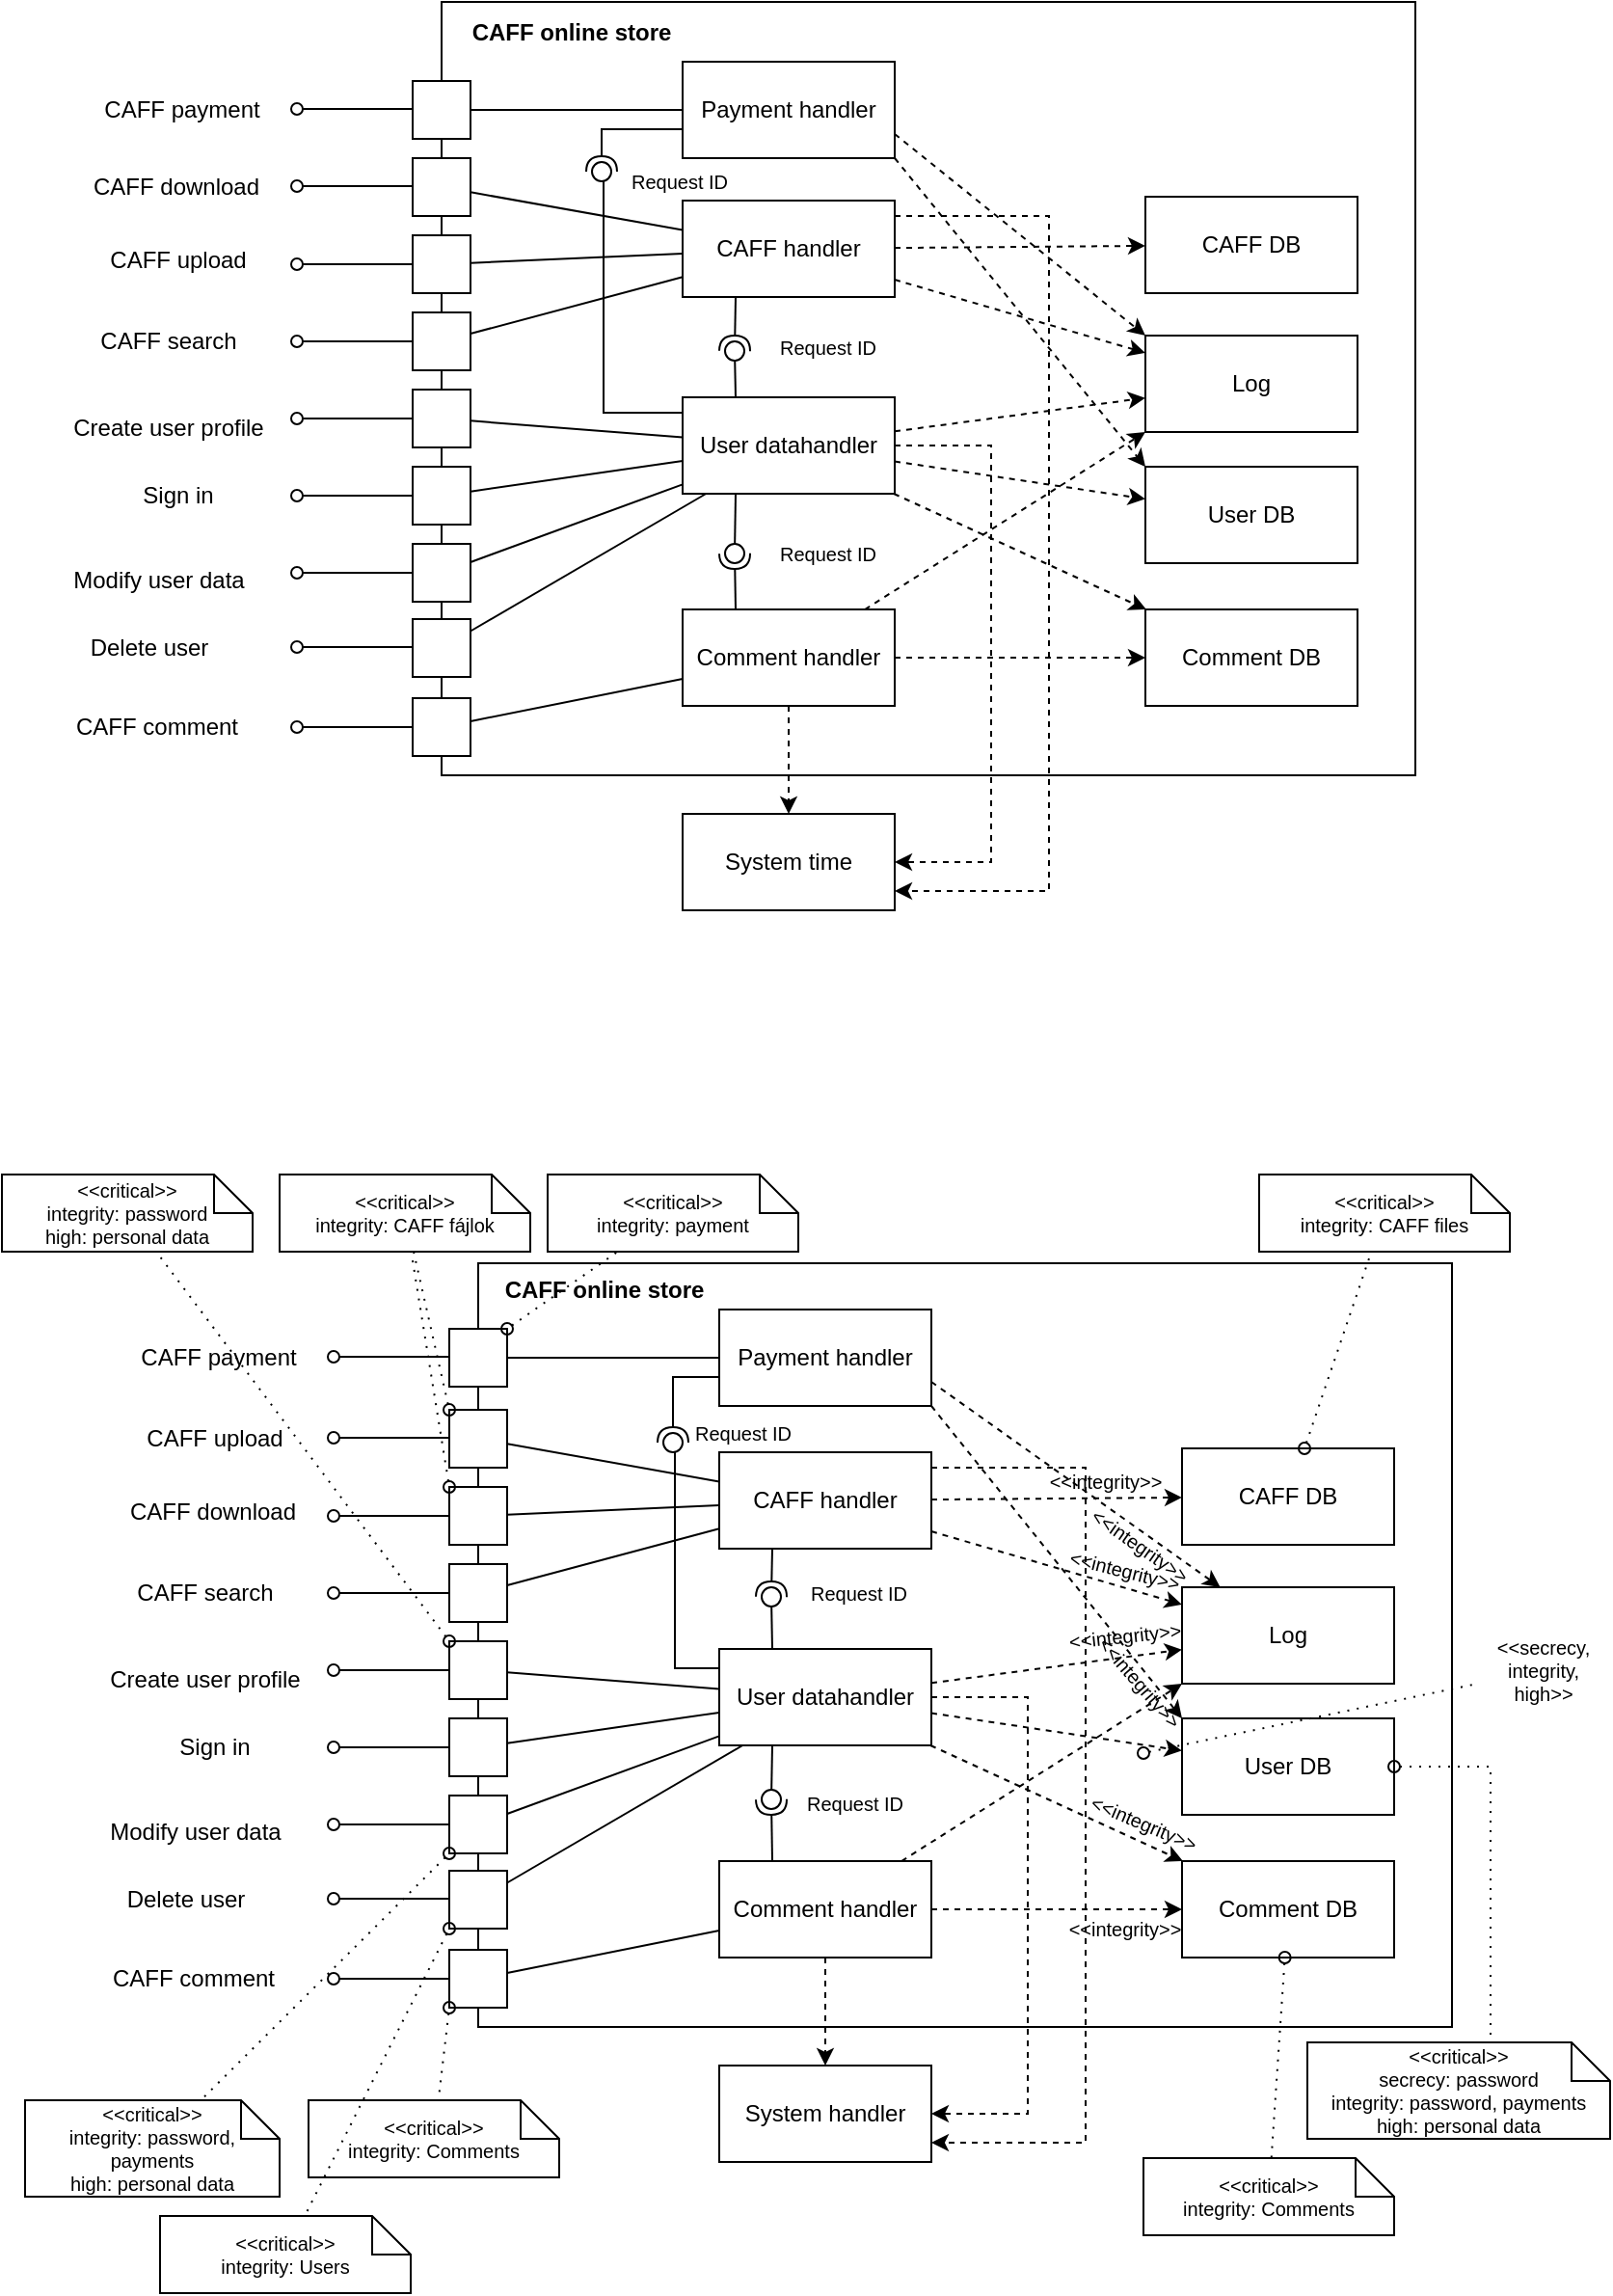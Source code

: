 <mxfile version="20.4.1" type="device"><diagram id="gvPYA4I1Kqu9JxoBBovS" name="Page-1"><mxGraphModel dx="1577" dy="2028" grid="0" gridSize="10" guides="1" tooltips="1" connect="1" arrows="1" fold="1" page="1" pageScale="1" pageWidth="850" pageHeight="1100" math="0" shadow="0"><root><mxCell id="0"/><mxCell id="1" parent="0"/><mxCell id="GB-lfTxEvYQmZR6qR0b4-78" value="" style="rounded=0;whiteSpace=wrap;html=1;fontSize=10;fillColor=none;" parent="1" vertex="1"><mxGeometry x="235" y="-1" width="505" height="401" as="geometry"/></mxCell><mxCell id="GB-lfTxEvYQmZR6qR0b4-2" value="" style="rounded=0;whiteSpace=wrap;html=1;" parent="1" vertex="1"><mxGeometry x="220" y="200" width="30" height="30" as="geometry"/></mxCell><mxCell id="GB-lfTxEvYQmZR6qR0b4-3" value="CAFF online store" style="text;html=1;align=center;verticalAlign=middle;resizable=0;points=[];autosize=1;strokeColor=none;fillColor=none;fontStyle=1" parent="1" vertex="1"><mxGeometry x="237" width="130" height="30" as="geometry"/></mxCell><mxCell id="GB-lfTxEvYQmZR6qR0b4-4" value="Create user profile" style="text;html=1;align=center;verticalAlign=middle;resizable=0;points=[];autosize=1;strokeColor=none;fillColor=none;" parent="1" vertex="1"><mxGeometry x="34" y="207" width="117" height="26" as="geometry"/></mxCell><mxCell id="GB-lfTxEvYQmZR6qR0b4-5" value="Sign in" style="text;html=1;align=center;verticalAlign=middle;resizable=0;points=[];autosize=1;strokeColor=none;fillColor=none;" parent="1" vertex="1"><mxGeometry x="70" y="242" width="55" height="26" as="geometry"/></mxCell><mxCell id="GB-lfTxEvYQmZR6qR0b4-6" value="Modify user data" style="text;html=1;align=center;verticalAlign=middle;resizable=0;points=[];autosize=1;strokeColor=none;fillColor=none;" parent="1" vertex="1"><mxGeometry x="34" y="286" width="107" height="26" as="geometry"/></mxCell><mxCell id="GB-lfTxEvYQmZR6qR0b4-7" value="CAFF download" style="text;html=1;align=center;verticalAlign=middle;resizable=0;points=[];autosize=1;strokeColor=none;fillColor=none;" parent="1" vertex="1"><mxGeometry x="45" y="82" width="104" height="26" as="geometry"/></mxCell><mxCell id="GB-lfTxEvYQmZR6qR0b4-8" value="CAFF upload" style="text;html=1;align=center;verticalAlign=middle;resizable=0;points=[];autosize=1;strokeColor=none;fillColor=none;" parent="1" vertex="1"><mxGeometry x="53" y="120" width="89" height="26" as="geometry"/></mxCell><mxCell id="GB-lfTxEvYQmZR6qR0b4-9" value="CAFF search" style="text;html=1;align=center;verticalAlign=middle;resizable=0;points=[];autosize=1;strokeColor=none;fillColor=none;" parent="1" vertex="1"><mxGeometry x="48" y="162" width="89" height="26" as="geometry"/></mxCell><mxCell id="GB-lfTxEvYQmZR6qR0b4-10" value="CAFF comment" style="text;html=1;align=center;verticalAlign=middle;resizable=0;points=[];autosize=1;strokeColor=none;fillColor=none;" parent="1" vertex="1"><mxGeometry x="36" y="362" width="102" height="26" as="geometry"/></mxCell><mxCell id="GB-lfTxEvYQmZR6qR0b4-11" value="Delete user" style="text;html=1;align=center;verticalAlign=middle;resizable=0;points=[];autosize=1;strokeColor=none;fillColor=none;" parent="1" vertex="1"><mxGeometry x="43" y="321" width="79" height="26" as="geometry"/></mxCell><mxCell id="GB-lfTxEvYQmZR6qR0b4-12" value="" style="rounded=0;whiteSpace=wrap;html=1;" parent="1" vertex="1"><mxGeometry x="220" y="240" width="30" height="30" as="geometry"/></mxCell><mxCell id="GB-lfTxEvYQmZR6qR0b4-13" value="" style="rounded=0;whiteSpace=wrap;html=1;" parent="1" vertex="1"><mxGeometry x="220" y="280" width="30" height="30" as="geometry"/></mxCell><mxCell id="GB-lfTxEvYQmZR6qR0b4-14" value="" style="rounded=0;whiteSpace=wrap;html=1;" parent="1" vertex="1"><mxGeometry x="220" y="319" width="30" height="30" as="geometry"/></mxCell><mxCell id="GB-lfTxEvYQmZR6qR0b4-15" value="" style="rounded=0;whiteSpace=wrap;html=1;" parent="1" vertex="1"><mxGeometry x="220" y="80" width="30" height="30" as="geometry"/></mxCell><mxCell id="GB-lfTxEvYQmZR6qR0b4-16" value="" style="rounded=0;whiteSpace=wrap;html=1;" parent="1" vertex="1"><mxGeometry x="220" y="120" width="30" height="30" as="geometry"/></mxCell><mxCell id="GB-lfTxEvYQmZR6qR0b4-17" value="" style="rounded=0;whiteSpace=wrap;html=1;" parent="1" vertex="1"><mxGeometry x="220" y="160" width="30" height="30" as="geometry"/></mxCell><mxCell id="GB-lfTxEvYQmZR6qR0b4-18" value="" style="rounded=0;whiteSpace=wrap;html=1;" parent="1" vertex="1"><mxGeometry x="220" y="360" width="30" height="30" as="geometry"/></mxCell><mxCell id="GB-lfTxEvYQmZR6qR0b4-19" value="" style="endArrow=none;html=1;rounded=0;startArrow=oval;startFill=0;entryX=0;entryY=0.5;entryDx=0;entryDy=0;" parent="1" target="GB-lfTxEvYQmZR6qR0b4-2" edge="1"><mxGeometry width="50" height="50" relative="1" as="geometry"><mxPoint x="160" y="215" as="sourcePoint"/><mxPoint x="220" y="209.5" as="targetPoint"/></mxGeometry></mxCell><mxCell id="GB-lfTxEvYQmZR6qR0b4-20" value="" style="endArrow=none;html=1;rounded=0;startArrow=oval;startFill=0;entryX=0;entryY=0.5;entryDx=0;entryDy=0;" parent="1" target="GB-lfTxEvYQmZR6qR0b4-12" edge="1"><mxGeometry width="50" height="50" relative="1" as="geometry"><mxPoint x="160" y="255" as="sourcePoint"/><mxPoint x="220" y="250.5" as="targetPoint"/></mxGeometry></mxCell><mxCell id="GB-lfTxEvYQmZR6qR0b4-21" value="" style="endArrow=none;html=1;rounded=0;startArrow=oval;startFill=0;entryX=0;entryY=0.5;entryDx=0;entryDy=0;" parent="1" target="GB-lfTxEvYQmZR6qR0b4-13" edge="1"><mxGeometry width="50" height="50" relative="1" as="geometry"><mxPoint x="160" y="295" as="sourcePoint"/><mxPoint x="220" y="290" as="targetPoint"/></mxGeometry></mxCell><mxCell id="GB-lfTxEvYQmZR6qR0b4-22" value="" style="endArrow=none;html=1;rounded=0;startArrow=oval;startFill=0;" parent="1" edge="1"><mxGeometry width="50" height="50" relative="1" as="geometry"><mxPoint x="160" y="333.5" as="sourcePoint"/><mxPoint x="220" y="333.5" as="targetPoint"/></mxGeometry></mxCell><mxCell id="GB-lfTxEvYQmZR6qR0b4-23" value="" style="endArrow=none;html=1;rounded=0;startArrow=oval;startFill=0;" parent="1" edge="1"><mxGeometry width="50" height="50" relative="1" as="geometry"><mxPoint x="160" y="94.5" as="sourcePoint"/><mxPoint x="220" y="94.5" as="targetPoint"/></mxGeometry></mxCell><mxCell id="GB-lfTxEvYQmZR6qR0b4-24" value="" style="endArrow=none;html=1;rounded=0;startArrow=oval;startFill=0;entryX=0;entryY=0.5;entryDx=0;entryDy=0;" parent="1" target="GB-lfTxEvYQmZR6qR0b4-16" edge="1"><mxGeometry width="50" height="50" relative="1" as="geometry"><mxPoint x="160" y="135" as="sourcePoint"/><mxPoint x="220" y="130.5" as="targetPoint"/></mxGeometry></mxCell><mxCell id="GB-lfTxEvYQmZR6qR0b4-25" value="" style="endArrow=none;html=1;rounded=0;startArrow=oval;startFill=0;entryX=0;entryY=0.5;entryDx=0;entryDy=0;" parent="1" target="GB-lfTxEvYQmZR6qR0b4-17" edge="1"><mxGeometry width="50" height="50" relative="1" as="geometry"><mxPoint x="160" y="175" as="sourcePoint"/><mxPoint x="220" y="167.5" as="targetPoint"/></mxGeometry></mxCell><mxCell id="GB-lfTxEvYQmZR6qR0b4-26" value="" style="endArrow=none;html=1;rounded=0;startArrow=oval;startFill=0;entryX=0;entryY=0.5;entryDx=0;entryDy=0;" parent="1" target="GB-lfTxEvYQmZR6qR0b4-18" edge="1"><mxGeometry width="50" height="50" relative="1" as="geometry"><mxPoint x="160" y="375" as="sourcePoint"/><mxPoint x="220" y="369.5" as="targetPoint"/></mxGeometry></mxCell><mxCell id="GB-lfTxEvYQmZR6qR0b4-27" value="User datahandler" style="rounded=0;whiteSpace=wrap;html=1;" parent="1" vertex="1"><mxGeometry x="360" y="204" width="110" height="50" as="geometry"/></mxCell><mxCell id="GB-lfTxEvYQmZR6qR0b4-28" value="User DB" style="rounded=0;whiteSpace=wrap;html=1;" parent="1" vertex="1"><mxGeometry x="600" y="240" width="110" height="50" as="geometry"/></mxCell><mxCell id="GB-lfTxEvYQmZR6qR0b4-29" value="" style="endArrow=classic;html=1;rounded=0;dashed=1;" parent="1" source="GB-lfTxEvYQmZR6qR0b4-27" target="GB-lfTxEvYQmZR6qR0b4-28" edge="1"><mxGeometry width="50" height="50" relative="1" as="geometry"><mxPoint x="480" y="354" as="sourcePoint"/><mxPoint x="530" y="304" as="targetPoint"/></mxGeometry></mxCell><mxCell id="GB-lfTxEvYQmZR6qR0b4-30" value="CAFF handler" style="rounded=0;whiteSpace=wrap;html=1;" parent="1" vertex="1"><mxGeometry x="360" y="102" width="110" height="50" as="geometry"/></mxCell><mxCell id="GB-lfTxEvYQmZR6qR0b4-31" value="CAFF DB" style="rounded=0;whiteSpace=wrap;html=1;" parent="1" vertex="1"><mxGeometry x="600" y="100" width="110" height="50" as="geometry"/></mxCell><mxCell id="GB-lfTxEvYQmZR6qR0b4-32" value="" style="endArrow=classic;html=1;rounded=0;dashed=1;" parent="1" source="GB-lfTxEvYQmZR6qR0b4-30" target="GB-lfTxEvYQmZR6qR0b4-31" edge="1"><mxGeometry width="50" height="50" relative="1" as="geometry"><mxPoint x="480" y="252" as="sourcePoint"/><mxPoint x="530" y="202" as="targetPoint"/></mxGeometry></mxCell><mxCell id="GB-lfTxEvYQmZR6qR0b4-33" value="Comment handler" style="rounded=0;whiteSpace=wrap;html=1;" parent="1" vertex="1"><mxGeometry x="360" y="314" width="110" height="50" as="geometry"/></mxCell><mxCell id="GB-lfTxEvYQmZR6qR0b4-34" value="Comment DB" style="rounded=0;whiteSpace=wrap;html=1;" parent="1" vertex="1"><mxGeometry x="600" y="314" width="110" height="50" as="geometry"/></mxCell><mxCell id="GB-lfTxEvYQmZR6qR0b4-35" value="" style="endArrow=classic;html=1;rounded=0;dashed=1;" parent="1" source="GB-lfTxEvYQmZR6qR0b4-33" target="GB-lfTxEvYQmZR6qR0b4-34" edge="1"><mxGeometry width="50" height="50" relative="1" as="geometry"><mxPoint x="480" y="464" as="sourcePoint"/><mxPoint x="530" y="414" as="targetPoint"/></mxGeometry></mxCell><mxCell id="GB-lfTxEvYQmZR6qR0b4-42" value="" style="rounded=0;orthogonalLoop=1;jettySize=auto;html=1;endArrow=none;endFill=0;sketch=0;sourcePerimeterSpacing=0;targetPerimeterSpacing=0;exitX=0.25;exitY=0;exitDx=0;exitDy=0;" parent="1" source="GB-lfTxEvYQmZR6qR0b4-27" target="GB-lfTxEvYQmZR6qR0b4-44" edge="1"><mxGeometry relative="1" as="geometry"><mxPoint x="419.5" y="213" as="sourcePoint"/></mxGeometry></mxCell><mxCell id="GB-lfTxEvYQmZR6qR0b4-43" value="" style="rounded=0;orthogonalLoop=1;jettySize=auto;html=1;endArrow=halfCircle;endFill=0;entryX=0.5;entryY=0.5;endSize=6;strokeWidth=1;sketch=0;exitX=0.25;exitY=1;exitDx=0;exitDy=0;" parent="1" source="GB-lfTxEvYQmZR6qR0b4-30" target="GB-lfTxEvYQmZR6qR0b4-44" edge="1"><mxGeometry relative="1" as="geometry"><mxPoint x="419.5" y="161" as="sourcePoint"/></mxGeometry></mxCell><mxCell id="GB-lfTxEvYQmZR6qR0b4-44" value="" style="ellipse;whiteSpace=wrap;html=1;align=center;aspect=fixed;resizable=0;points=[];outlineConnect=0;sketch=0;" parent="1" vertex="1"><mxGeometry x="382" y="175" width="10" height="10" as="geometry"/></mxCell><mxCell id="GB-lfTxEvYQmZR6qR0b4-55" value="" style="rounded=0;orthogonalLoop=1;jettySize=auto;html=1;endArrow=none;endFill=0;sketch=0;sourcePerimeterSpacing=0;targetPerimeterSpacing=0;exitX=0.25;exitY=1;exitDx=0;exitDy=0;" parent="1" source="GB-lfTxEvYQmZR6qR0b4-27" target="GB-lfTxEvYQmZR6qR0b4-57" edge="1"><mxGeometry relative="1" as="geometry"><mxPoint x="397.5" y="264" as="sourcePoint"/></mxGeometry></mxCell><mxCell id="GB-lfTxEvYQmZR6qR0b4-56" value="" style="rounded=0;orthogonalLoop=1;jettySize=auto;html=1;endArrow=halfCircle;endFill=0;entryX=0.5;entryY=0.5;endSize=6;strokeWidth=1;sketch=0;exitX=0.25;exitY=0;exitDx=0;exitDy=0;" parent="1" source="GB-lfTxEvYQmZR6qR0b4-33" target="GB-lfTxEvYQmZR6qR0b4-57" edge="1"><mxGeometry relative="1" as="geometry"><mxPoint x="397.5" y="324" as="sourcePoint"/></mxGeometry></mxCell><mxCell id="GB-lfTxEvYQmZR6qR0b4-57" value="" style="ellipse;whiteSpace=wrap;html=1;align=center;aspect=fixed;resizable=0;points=[];outlineConnect=0;sketch=0;" parent="1" vertex="1"><mxGeometry x="382" y="280" width="10" height="10" as="geometry"/></mxCell><mxCell id="GB-lfTxEvYQmZR6qR0b4-58" value="Log" style="rounded=0;whiteSpace=wrap;html=1;" parent="1" vertex="1"><mxGeometry x="600" y="172" width="110" height="50" as="geometry"/></mxCell><mxCell id="GB-lfTxEvYQmZR6qR0b4-62" value="" style="endArrow=classic;html=1;rounded=0;dashed=1;" parent="1" source="GB-lfTxEvYQmZR6qR0b4-30" target="GB-lfTxEvYQmZR6qR0b4-58" edge="1"><mxGeometry width="50" height="50" relative="1" as="geometry"><mxPoint x="420" y="432" as="sourcePoint"/><mxPoint x="470" y="382" as="targetPoint"/></mxGeometry></mxCell><mxCell id="GB-lfTxEvYQmZR6qR0b4-63" value="" style="endArrow=classic;html=1;rounded=0;dashed=1;" parent="1" source="GB-lfTxEvYQmZR6qR0b4-27" target="GB-lfTxEvYQmZR6qR0b4-58" edge="1"><mxGeometry width="50" height="50" relative="1" as="geometry"><mxPoint x="470" y="432" as="sourcePoint"/><mxPoint x="520" y="382" as="targetPoint"/></mxGeometry></mxCell><mxCell id="GB-lfTxEvYQmZR6qR0b4-64" value="" style="endArrow=classic;html=1;rounded=0;dashed=1;" parent="1" source="GB-lfTxEvYQmZR6qR0b4-27" target="GB-lfTxEvYQmZR6qR0b4-34" edge="1"><mxGeometry width="50" height="50" relative="1" as="geometry"><mxPoint x="430" y="432" as="sourcePoint"/><mxPoint x="480" y="382" as="targetPoint"/></mxGeometry></mxCell><mxCell id="GB-lfTxEvYQmZR6qR0b4-66" value="Request ID" style="text;html=1;align=center;verticalAlign=middle;resizable=0;points=[];autosize=1;strokeColor=none;fillColor=none;fontSize=10;" parent="1" vertex="1"><mxGeometry x="401" y="166" width="68" height="24" as="geometry"/></mxCell><mxCell id="GB-lfTxEvYQmZR6qR0b4-68" value="Request ID" style="text;html=1;align=center;verticalAlign=middle;resizable=0;points=[];autosize=1;strokeColor=none;fillColor=none;fontSize=10;" parent="1" vertex="1"><mxGeometry x="401" y="273" width="68" height="24" as="geometry"/></mxCell><mxCell id="GB-lfTxEvYQmZR6qR0b4-69" value="" style="endArrow=none;html=1;rounded=0;" parent="1" source="GB-lfTxEvYQmZR6qR0b4-15" target="GB-lfTxEvYQmZR6qR0b4-30" edge="1"><mxGeometry width="50" height="50" relative="1" as="geometry"><mxPoint x="9.5" y="165" as="sourcePoint"/><mxPoint x="101.565" y="185" as="targetPoint"/></mxGeometry></mxCell><mxCell id="GB-lfTxEvYQmZR6qR0b4-70" value="" style="endArrow=none;html=1;rounded=0;" parent="1" source="GB-lfTxEvYQmZR6qR0b4-16" target="GB-lfTxEvYQmZR6qR0b4-30" edge="1"><mxGeometry width="50" height="50" relative="1" as="geometry"><mxPoint x="49.5" y="165" as="sourcePoint"/><mxPoint x="118.456" y="185" as="targetPoint"/></mxGeometry></mxCell><mxCell id="GB-lfTxEvYQmZR6qR0b4-71" value="" style="endArrow=none;html=1;rounded=0;" parent="1" source="GB-lfTxEvYQmZR6qR0b4-17" target="GB-lfTxEvYQmZR6qR0b4-30" edge="1"><mxGeometry width="50" height="50" relative="1" as="geometry"><mxPoint x="400" y="110" as="sourcePoint"/><mxPoint x="450" y="60" as="targetPoint"/></mxGeometry></mxCell><mxCell id="GB-lfTxEvYQmZR6qR0b4-73" value="" style="endArrow=none;html=1;rounded=0;" parent="1" source="GB-lfTxEvYQmZR6qR0b4-18" target="GB-lfTxEvYQmZR6qR0b4-33" edge="1"><mxGeometry width="50" height="50" relative="1" as="geometry"><mxPoint x="210" y="460" as="sourcePoint"/><mxPoint x="260" y="410" as="targetPoint"/></mxGeometry></mxCell><mxCell id="GB-lfTxEvYQmZR6qR0b4-74" value="" style="endArrow=none;html=1;rounded=0;" parent="1" source="GB-lfTxEvYQmZR6qR0b4-2" target="GB-lfTxEvYQmZR6qR0b4-27" edge="1"><mxGeometry width="50" height="50" relative="1" as="geometry"><mxPoint x="330" y="100" as="sourcePoint"/><mxPoint x="380" y="50" as="targetPoint"/></mxGeometry></mxCell><mxCell id="GB-lfTxEvYQmZR6qR0b4-75" value="" style="endArrow=none;html=1;rounded=0;" parent="1" source="GB-lfTxEvYQmZR6qR0b4-12" target="GB-lfTxEvYQmZR6qR0b4-27" edge="1"><mxGeometry width="50" height="50" relative="1" as="geometry"><mxPoint x="390" y="100" as="sourcePoint"/><mxPoint x="440" y="50" as="targetPoint"/></mxGeometry></mxCell><mxCell id="GB-lfTxEvYQmZR6qR0b4-76" value="" style="endArrow=none;html=1;rounded=0;" parent="1" source="GB-lfTxEvYQmZR6qR0b4-13" target="GB-lfTxEvYQmZR6qR0b4-27" edge="1"><mxGeometry width="50" height="50" relative="1" as="geometry"><mxPoint x="370" y="110" as="sourcePoint"/><mxPoint x="420" y="60" as="targetPoint"/></mxGeometry></mxCell><mxCell id="GB-lfTxEvYQmZR6qR0b4-77" value="" style="endArrow=none;html=1;rounded=0;" parent="1" source="GB-lfTxEvYQmZR6qR0b4-14" target="GB-lfTxEvYQmZR6qR0b4-27" edge="1"><mxGeometry width="50" height="50" relative="1" as="geometry"><mxPoint x="290" y="350" as="sourcePoint"/><mxPoint x="340" y="300" as="targetPoint"/></mxGeometry></mxCell><mxCell id="GB-lfTxEvYQmZR6qR0b4-80" value="System time" style="rounded=0;whiteSpace=wrap;html=1;" parent="1" vertex="1"><mxGeometry x="360" y="420" width="110" height="50" as="geometry"/></mxCell><mxCell id="GB-lfTxEvYQmZR6qR0b4-81" value="" style="endArrow=classic;html=1;rounded=0;dashed=1;" parent="1" source="GB-lfTxEvYQmZR6qR0b4-33" target="GB-lfTxEvYQmZR6qR0b4-80" edge="1"><mxGeometry width="50" height="50" relative="1" as="geometry"><mxPoint x="490" y="470" as="sourcePoint"/><mxPoint x="620" y="470" as="targetPoint"/></mxGeometry></mxCell><mxCell id="GB-lfTxEvYQmZR6qR0b4-82" value="" style="endArrow=classic;html=1;rounded=0;fontSize=10;dashed=1;edgeStyle=elbowEdgeStyle;" parent="1" source="GB-lfTxEvYQmZR6qR0b4-27" target="GB-lfTxEvYQmZR6qR0b4-80" edge="1"><mxGeometry width="50" height="50" relative="1" as="geometry"><mxPoint x="570" y="490" as="sourcePoint"/><mxPoint x="580" y="470" as="targetPoint"/><Array as="points"><mxPoint x="520" y="340"/></Array></mxGeometry></mxCell><mxCell id="GB-lfTxEvYQmZR6qR0b4-83" value="" style="endArrow=classic;html=1;rounded=0;dashed=1;fontSize=10;edgeStyle=orthogonalEdgeStyle;" parent="1" source="GB-lfTxEvYQmZR6qR0b4-30" target="GB-lfTxEvYQmZR6qR0b4-80" edge="1"><mxGeometry width="50" height="50" relative="1" as="geometry"><mxPoint x="610" y="470" as="sourcePoint"/><mxPoint x="660" y="420" as="targetPoint"/><Array as="points"><mxPoint x="550" y="110"/><mxPoint x="550" y="460"/></Array></mxGeometry></mxCell><mxCell id="GB-lfTxEvYQmZR6qR0b4-84" value="" style="rounded=0;whiteSpace=wrap;html=1;fontSize=10;fillColor=none;" parent="1" vertex="1"><mxGeometry x="254" y="653" width="505" height="396" as="geometry"/></mxCell><mxCell id="GB-lfTxEvYQmZR6qR0b4-85" value="" style="rounded=0;whiteSpace=wrap;html=1;" parent="1" vertex="1"><mxGeometry x="239" y="849" width="30" height="30" as="geometry"/></mxCell><mxCell id="GB-lfTxEvYQmZR6qR0b4-86" value="CAFF online store" style="text;html=1;align=center;verticalAlign=middle;resizable=0;points=[];autosize=1;strokeColor=none;fillColor=none;fontStyle=1" parent="1" vertex="1"><mxGeometry x="254" y="652" width="130" height="30" as="geometry"/></mxCell><mxCell id="GB-lfTxEvYQmZR6qR0b4-87" value="Create user profile" style="text;html=1;align=center;verticalAlign=middle;resizable=0;points=[];autosize=1;strokeColor=none;fillColor=none;" parent="1" vertex="1"><mxGeometry x="53" y="856" width="117" height="26" as="geometry"/></mxCell><mxCell id="GB-lfTxEvYQmZR6qR0b4-88" value="Sign in" style="text;html=1;align=center;verticalAlign=middle;resizable=0;points=[];autosize=1;strokeColor=none;fillColor=none;" parent="1" vertex="1"><mxGeometry x="89" y="891" width="55" height="26" as="geometry"/></mxCell><mxCell id="GB-lfTxEvYQmZR6qR0b4-89" value="Modify user data" style="text;html=1;align=center;verticalAlign=middle;resizable=0;points=[];autosize=1;strokeColor=none;fillColor=none;" parent="1" vertex="1"><mxGeometry x="53" y="935" width="107" height="26" as="geometry"/></mxCell><mxCell id="GB-lfTxEvYQmZR6qR0b4-90" value="CAFF upload" style="text;html=1;align=center;verticalAlign=middle;resizable=0;points=[];autosize=1;strokeColor=none;fillColor=none;" parent="1" vertex="1"><mxGeometry x="72" y="731" width="89" height="26" as="geometry"/></mxCell><mxCell id="GB-lfTxEvYQmZR6qR0b4-91" value="CAFF download" style="text;html=1;align=center;verticalAlign=middle;resizable=0;points=[];autosize=1;strokeColor=none;fillColor=none;" parent="1" vertex="1"><mxGeometry x="64" y="769" width="104" height="26" as="geometry"/></mxCell><mxCell id="GB-lfTxEvYQmZR6qR0b4-92" value="CAFF search" style="text;html=1;align=center;verticalAlign=middle;resizable=0;points=[];autosize=1;strokeColor=none;fillColor=none;" parent="1" vertex="1"><mxGeometry x="67" y="811" width="89" height="26" as="geometry"/></mxCell><mxCell id="GB-lfTxEvYQmZR6qR0b4-93" value="CAFF comment" style="text;html=1;align=center;verticalAlign=middle;resizable=0;points=[];autosize=1;strokeColor=none;fillColor=none;" parent="1" vertex="1"><mxGeometry x="55" y="1011" width="102" height="26" as="geometry"/></mxCell><mxCell id="GB-lfTxEvYQmZR6qR0b4-94" value="Delete user" style="text;html=1;align=center;verticalAlign=middle;resizable=0;points=[];autosize=1;strokeColor=none;fillColor=none;" parent="1" vertex="1"><mxGeometry x="62" y="970" width="79" height="26" as="geometry"/></mxCell><mxCell id="GB-lfTxEvYQmZR6qR0b4-95" value="" style="rounded=0;whiteSpace=wrap;html=1;" parent="1" vertex="1"><mxGeometry x="239" y="889" width="30" height="30" as="geometry"/></mxCell><mxCell id="GB-lfTxEvYQmZR6qR0b4-96" value="" style="rounded=0;whiteSpace=wrap;html=1;" parent="1" vertex="1"><mxGeometry x="239" y="929" width="30" height="30" as="geometry"/></mxCell><mxCell id="GB-lfTxEvYQmZR6qR0b4-97" value="" style="rounded=0;whiteSpace=wrap;html=1;" parent="1" vertex="1"><mxGeometry x="239" y="968" width="30" height="30" as="geometry"/></mxCell><mxCell id="GB-lfTxEvYQmZR6qR0b4-98" value="" style="rounded=0;whiteSpace=wrap;html=1;" parent="1" vertex="1"><mxGeometry x="239" y="729" width="30" height="30" as="geometry"/></mxCell><mxCell id="GB-lfTxEvYQmZR6qR0b4-99" value="" style="rounded=0;whiteSpace=wrap;html=1;" parent="1" vertex="1"><mxGeometry x="239" y="769" width="30" height="30" as="geometry"/></mxCell><mxCell id="GB-lfTxEvYQmZR6qR0b4-100" value="" style="rounded=0;whiteSpace=wrap;html=1;" parent="1" vertex="1"><mxGeometry x="239" y="809" width="30" height="30" as="geometry"/></mxCell><mxCell id="GB-lfTxEvYQmZR6qR0b4-101" value="" style="rounded=0;whiteSpace=wrap;html=1;" parent="1" vertex="1"><mxGeometry x="239" y="1009" width="30" height="30" as="geometry"/></mxCell><mxCell id="GB-lfTxEvYQmZR6qR0b4-102" value="" style="endArrow=none;html=1;rounded=0;startArrow=oval;startFill=0;entryX=0;entryY=0.5;entryDx=0;entryDy=0;" parent="1" target="GB-lfTxEvYQmZR6qR0b4-85" edge="1"><mxGeometry width="50" height="50" relative="1" as="geometry"><mxPoint x="179" y="864" as="sourcePoint"/><mxPoint x="239" y="858.5" as="targetPoint"/></mxGeometry></mxCell><mxCell id="GB-lfTxEvYQmZR6qR0b4-103" value="" style="endArrow=none;html=1;rounded=0;startArrow=oval;startFill=0;entryX=0;entryY=0.5;entryDx=0;entryDy=0;" parent="1" target="GB-lfTxEvYQmZR6qR0b4-95" edge="1"><mxGeometry width="50" height="50" relative="1" as="geometry"><mxPoint x="179" y="904" as="sourcePoint"/><mxPoint x="239" y="899.5" as="targetPoint"/></mxGeometry></mxCell><mxCell id="GB-lfTxEvYQmZR6qR0b4-104" value="" style="endArrow=none;html=1;rounded=0;startArrow=oval;startFill=0;entryX=0;entryY=0.5;entryDx=0;entryDy=0;" parent="1" target="GB-lfTxEvYQmZR6qR0b4-96" edge="1"><mxGeometry width="50" height="50" relative="1" as="geometry"><mxPoint x="179" y="944.0" as="sourcePoint"/><mxPoint x="239" y="939" as="targetPoint"/></mxGeometry></mxCell><mxCell id="GB-lfTxEvYQmZR6qR0b4-105" value="" style="endArrow=none;html=1;rounded=0;startArrow=oval;startFill=0;" parent="1" edge="1"><mxGeometry width="50" height="50" relative="1" as="geometry"><mxPoint x="179" y="982.5" as="sourcePoint"/><mxPoint x="239" y="982.5" as="targetPoint"/></mxGeometry></mxCell><mxCell id="GB-lfTxEvYQmZR6qR0b4-106" value="" style="endArrow=none;html=1;rounded=0;startArrow=oval;startFill=0;" parent="1" edge="1"><mxGeometry width="50" height="50" relative="1" as="geometry"><mxPoint x="179" y="743.5" as="sourcePoint"/><mxPoint x="239" y="743.5" as="targetPoint"/></mxGeometry></mxCell><mxCell id="GB-lfTxEvYQmZR6qR0b4-107" value="" style="endArrow=none;html=1;rounded=0;startArrow=oval;startFill=0;entryX=0;entryY=0.5;entryDx=0;entryDy=0;" parent="1" target="GB-lfTxEvYQmZR6qR0b4-99" edge="1"><mxGeometry width="50" height="50" relative="1" as="geometry"><mxPoint x="179" y="784" as="sourcePoint"/><mxPoint x="239" y="779.5" as="targetPoint"/></mxGeometry></mxCell><mxCell id="GB-lfTxEvYQmZR6qR0b4-108" value="" style="endArrow=none;html=1;rounded=0;startArrow=oval;startFill=0;entryX=0;entryY=0.5;entryDx=0;entryDy=0;" parent="1" target="GB-lfTxEvYQmZR6qR0b4-100" edge="1"><mxGeometry width="50" height="50" relative="1" as="geometry"><mxPoint x="179" y="824" as="sourcePoint"/><mxPoint x="239" y="816.5" as="targetPoint"/></mxGeometry></mxCell><mxCell id="GB-lfTxEvYQmZR6qR0b4-109" value="" style="endArrow=none;html=1;rounded=0;startArrow=oval;startFill=0;entryX=0;entryY=0.5;entryDx=0;entryDy=0;" parent="1" target="GB-lfTxEvYQmZR6qR0b4-101" edge="1"><mxGeometry width="50" height="50" relative="1" as="geometry"><mxPoint x="179" y="1024.0" as="sourcePoint"/><mxPoint x="239" y="1018.5" as="targetPoint"/></mxGeometry></mxCell><mxCell id="GB-lfTxEvYQmZR6qR0b4-110" value="User datahandler" style="rounded=0;whiteSpace=wrap;html=1;" parent="1" vertex="1"><mxGeometry x="379" y="853" width="110" height="50" as="geometry"/></mxCell><mxCell id="GB-lfTxEvYQmZR6qR0b4-111" value="User DB" style="rounded=0;whiteSpace=wrap;html=1;" parent="1" vertex="1"><mxGeometry x="619" y="889" width="110" height="50" as="geometry"/></mxCell><mxCell id="GB-lfTxEvYQmZR6qR0b4-112" value="" style="endArrow=classic;html=1;rounded=0;dashed=1;" parent="1" source="GB-lfTxEvYQmZR6qR0b4-110" target="GB-lfTxEvYQmZR6qR0b4-111" edge="1"><mxGeometry width="50" height="50" relative="1" as="geometry"><mxPoint x="499" y="1003" as="sourcePoint"/><mxPoint x="549" y="953" as="targetPoint"/></mxGeometry></mxCell><mxCell id="GB-lfTxEvYQmZR6qR0b4-113" value="CAFF handler" style="rounded=0;whiteSpace=wrap;html=1;" parent="1" vertex="1"><mxGeometry x="379" y="751" width="110" height="50" as="geometry"/></mxCell><mxCell id="GB-lfTxEvYQmZR6qR0b4-114" value="CAFF DB" style="rounded=0;whiteSpace=wrap;html=1;" parent="1" vertex="1"><mxGeometry x="619" y="749" width="110" height="50" as="geometry"/></mxCell><mxCell id="GB-lfTxEvYQmZR6qR0b4-115" value="" style="endArrow=classic;html=1;rounded=0;dashed=1;" parent="1" source="GB-lfTxEvYQmZR6qR0b4-113" target="GB-lfTxEvYQmZR6qR0b4-114" edge="1"><mxGeometry width="50" height="50" relative="1" as="geometry"><mxPoint x="499" y="901" as="sourcePoint"/><mxPoint x="549" y="851" as="targetPoint"/></mxGeometry></mxCell><mxCell id="GB-lfTxEvYQmZR6qR0b4-116" value="Comment handler" style="rounded=0;whiteSpace=wrap;html=1;" parent="1" vertex="1"><mxGeometry x="379" y="963" width="110" height="50" as="geometry"/></mxCell><mxCell id="GB-lfTxEvYQmZR6qR0b4-117" value="Comment DB" style="rounded=0;whiteSpace=wrap;html=1;" parent="1" vertex="1"><mxGeometry x="619" y="963" width="110" height="50" as="geometry"/></mxCell><mxCell id="GB-lfTxEvYQmZR6qR0b4-118" value="" style="endArrow=classic;html=1;rounded=0;dashed=1;" parent="1" source="GB-lfTxEvYQmZR6qR0b4-116" target="GB-lfTxEvYQmZR6qR0b4-117" edge="1"><mxGeometry width="50" height="50" relative="1" as="geometry"><mxPoint x="499" y="1113" as="sourcePoint"/><mxPoint x="549" y="1063" as="targetPoint"/></mxGeometry></mxCell><mxCell id="GB-lfTxEvYQmZR6qR0b4-122" value="" style="rounded=0;orthogonalLoop=1;jettySize=auto;html=1;endArrow=none;endFill=0;sketch=0;sourcePerimeterSpacing=0;targetPerimeterSpacing=0;exitX=0.25;exitY=0;exitDx=0;exitDy=0;" parent="1" source="GB-lfTxEvYQmZR6qR0b4-110" target="GB-lfTxEvYQmZR6qR0b4-124" edge="1"><mxGeometry relative="1" as="geometry"><mxPoint x="438.5" y="862" as="sourcePoint"/></mxGeometry></mxCell><mxCell id="GB-lfTxEvYQmZR6qR0b4-123" value="" style="rounded=0;orthogonalLoop=1;jettySize=auto;html=1;endArrow=halfCircle;endFill=0;entryX=0.5;entryY=0.5;endSize=6;strokeWidth=1;sketch=0;exitX=0.25;exitY=1;exitDx=0;exitDy=0;" parent="1" source="GB-lfTxEvYQmZR6qR0b4-113" target="GB-lfTxEvYQmZR6qR0b4-124" edge="1"><mxGeometry relative="1" as="geometry"><mxPoint x="438.5" y="810" as="sourcePoint"/></mxGeometry></mxCell><mxCell id="GB-lfTxEvYQmZR6qR0b4-124" value="" style="ellipse;whiteSpace=wrap;html=1;align=center;aspect=fixed;resizable=0;points=[];outlineConnect=0;sketch=0;" parent="1" vertex="1"><mxGeometry x="401" y="821" width="10" height="10" as="geometry"/></mxCell><mxCell id="GB-lfTxEvYQmZR6qR0b4-128" value="" style="rounded=0;orthogonalLoop=1;jettySize=auto;html=1;endArrow=none;endFill=0;sketch=0;sourcePerimeterSpacing=0;targetPerimeterSpacing=0;exitX=0.25;exitY=1;exitDx=0;exitDy=0;" parent="1" source="GB-lfTxEvYQmZR6qR0b4-110" target="GB-lfTxEvYQmZR6qR0b4-130" edge="1"><mxGeometry relative="1" as="geometry"><mxPoint x="416.5" y="913" as="sourcePoint"/></mxGeometry></mxCell><mxCell id="GB-lfTxEvYQmZR6qR0b4-129" value="" style="rounded=0;orthogonalLoop=1;jettySize=auto;html=1;endArrow=halfCircle;endFill=0;entryX=0.5;entryY=0.5;endSize=6;strokeWidth=1;sketch=0;exitX=0.25;exitY=0;exitDx=0;exitDy=0;" parent="1" source="GB-lfTxEvYQmZR6qR0b4-116" target="GB-lfTxEvYQmZR6qR0b4-130" edge="1"><mxGeometry relative="1" as="geometry"><mxPoint x="416.5" y="973" as="sourcePoint"/></mxGeometry></mxCell><mxCell id="GB-lfTxEvYQmZR6qR0b4-130" value="" style="ellipse;whiteSpace=wrap;html=1;align=center;aspect=fixed;resizable=0;points=[];outlineConnect=0;sketch=0;" parent="1" vertex="1"><mxGeometry x="401" y="926" width="10" height="10" as="geometry"/></mxCell><mxCell id="GB-lfTxEvYQmZR6qR0b4-131" value="Log" style="rounded=0;whiteSpace=wrap;html=1;" parent="1" vertex="1"><mxGeometry x="619" y="821" width="110" height="50" as="geometry"/></mxCell><mxCell id="GB-lfTxEvYQmZR6qR0b4-132" value="" style="endArrow=classic;html=1;rounded=0;dashed=1;" parent="1" source="GB-lfTxEvYQmZR6qR0b4-113" target="GB-lfTxEvYQmZR6qR0b4-131" edge="1"><mxGeometry width="50" height="50" relative="1" as="geometry"><mxPoint x="439" y="1081" as="sourcePoint"/><mxPoint x="489" y="1031" as="targetPoint"/></mxGeometry></mxCell><mxCell id="GB-lfTxEvYQmZR6qR0b4-133" value="" style="endArrow=classic;html=1;rounded=0;dashed=1;" parent="1" source="GB-lfTxEvYQmZR6qR0b4-110" target="GB-lfTxEvYQmZR6qR0b4-131" edge="1"><mxGeometry width="50" height="50" relative="1" as="geometry"><mxPoint x="489" y="1081" as="sourcePoint"/><mxPoint x="539" y="1031" as="targetPoint"/></mxGeometry></mxCell><mxCell id="GB-lfTxEvYQmZR6qR0b4-134" value="" style="endArrow=classic;html=1;rounded=0;dashed=1;" parent="1" source="GB-lfTxEvYQmZR6qR0b4-110" target="GB-lfTxEvYQmZR6qR0b4-117" edge="1"><mxGeometry width="50" height="50" relative="1" as="geometry"><mxPoint x="449" y="1081" as="sourcePoint"/><mxPoint x="499" y="1031" as="targetPoint"/></mxGeometry></mxCell><mxCell id="GB-lfTxEvYQmZR6qR0b4-136" value="Request ID" style="text;html=1;align=center;verticalAlign=middle;resizable=0;points=[];autosize=1;strokeColor=none;fillColor=none;fontSize=10;" parent="1" vertex="1"><mxGeometry x="417" y="812" width="68" height="24" as="geometry"/></mxCell><mxCell id="GB-lfTxEvYQmZR6qR0b4-138" value="Request ID" style="text;html=1;align=center;verticalAlign=middle;resizable=0;points=[];autosize=1;strokeColor=none;fillColor=none;fontSize=10;" parent="1" vertex="1"><mxGeometry x="415" y="921" width="68" height="24" as="geometry"/></mxCell><mxCell id="GB-lfTxEvYQmZR6qR0b4-139" value="" style="endArrow=none;html=1;rounded=0;" parent="1" source="GB-lfTxEvYQmZR6qR0b4-98" target="GB-lfTxEvYQmZR6qR0b4-113" edge="1"><mxGeometry width="50" height="50" relative="1" as="geometry"><mxPoint x="28.5" y="814" as="sourcePoint"/><mxPoint x="120.565" y="834" as="targetPoint"/></mxGeometry></mxCell><mxCell id="GB-lfTxEvYQmZR6qR0b4-140" value="" style="endArrow=none;html=1;rounded=0;" parent="1" source="GB-lfTxEvYQmZR6qR0b4-99" target="GB-lfTxEvYQmZR6qR0b4-113" edge="1"><mxGeometry width="50" height="50" relative="1" as="geometry"><mxPoint x="68.5" y="814" as="sourcePoint"/><mxPoint x="137.456" y="834" as="targetPoint"/></mxGeometry></mxCell><mxCell id="GB-lfTxEvYQmZR6qR0b4-141" value="" style="endArrow=none;html=1;rounded=0;" parent="1" source="GB-lfTxEvYQmZR6qR0b4-100" target="GB-lfTxEvYQmZR6qR0b4-113" edge="1"><mxGeometry width="50" height="50" relative="1" as="geometry"><mxPoint x="419" y="759" as="sourcePoint"/><mxPoint x="469" y="709" as="targetPoint"/></mxGeometry></mxCell><mxCell id="GB-lfTxEvYQmZR6qR0b4-142" value="" style="endArrow=none;html=1;rounded=0;" parent="1" source="GB-lfTxEvYQmZR6qR0b4-101" target="GB-lfTxEvYQmZR6qR0b4-116" edge="1"><mxGeometry width="50" height="50" relative="1" as="geometry"><mxPoint x="229" y="1109" as="sourcePoint"/><mxPoint x="279" y="1059" as="targetPoint"/></mxGeometry></mxCell><mxCell id="GB-lfTxEvYQmZR6qR0b4-143" value="" style="endArrow=none;html=1;rounded=0;" parent="1" source="GB-lfTxEvYQmZR6qR0b4-85" target="GB-lfTxEvYQmZR6qR0b4-110" edge="1"><mxGeometry width="50" height="50" relative="1" as="geometry"><mxPoint x="349" y="749" as="sourcePoint"/><mxPoint x="399" y="699" as="targetPoint"/></mxGeometry></mxCell><mxCell id="GB-lfTxEvYQmZR6qR0b4-144" value="" style="endArrow=none;html=1;rounded=0;" parent="1" source="GB-lfTxEvYQmZR6qR0b4-95" target="GB-lfTxEvYQmZR6qR0b4-110" edge="1"><mxGeometry width="50" height="50" relative="1" as="geometry"><mxPoint x="409" y="749" as="sourcePoint"/><mxPoint x="459" y="699" as="targetPoint"/></mxGeometry></mxCell><mxCell id="GB-lfTxEvYQmZR6qR0b4-145" value="" style="endArrow=none;html=1;rounded=0;" parent="1" source="GB-lfTxEvYQmZR6qR0b4-96" target="GB-lfTxEvYQmZR6qR0b4-110" edge="1"><mxGeometry width="50" height="50" relative="1" as="geometry"><mxPoint x="389" y="759" as="sourcePoint"/><mxPoint x="439" y="709" as="targetPoint"/></mxGeometry></mxCell><mxCell id="GB-lfTxEvYQmZR6qR0b4-146" value="" style="endArrow=none;html=1;rounded=0;" parent="1" source="GB-lfTxEvYQmZR6qR0b4-97" target="GB-lfTxEvYQmZR6qR0b4-110" edge="1"><mxGeometry width="50" height="50" relative="1" as="geometry"><mxPoint x="309" y="999" as="sourcePoint"/><mxPoint x="359" y="949" as="targetPoint"/></mxGeometry></mxCell><mxCell id="GB-lfTxEvYQmZR6qR0b4-147" value="System handler" style="rounded=0;whiteSpace=wrap;html=1;" parent="1" vertex="1"><mxGeometry x="379" y="1069" width="110" height="50" as="geometry"/></mxCell><mxCell id="GB-lfTxEvYQmZR6qR0b4-148" value="" style="endArrow=classic;html=1;rounded=0;dashed=1;" parent="1" source="GB-lfTxEvYQmZR6qR0b4-116" target="GB-lfTxEvYQmZR6qR0b4-147" edge="1"><mxGeometry width="50" height="50" relative="1" as="geometry"><mxPoint x="509" y="1119" as="sourcePoint"/><mxPoint x="639" y="1119" as="targetPoint"/></mxGeometry></mxCell><mxCell id="GB-lfTxEvYQmZR6qR0b4-149" value="" style="endArrow=classic;html=1;rounded=0;fontSize=10;dashed=1;edgeStyle=elbowEdgeStyle;" parent="1" source="GB-lfTxEvYQmZR6qR0b4-110" target="GB-lfTxEvYQmZR6qR0b4-147" edge="1"><mxGeometry width="50" height="50" relative="1" as="geometry"><mxPoint x="589" y="1139" as="sourcePoint"/><mxPoint x="599" y="1119" as="targetPoint"/><Array as="points"><mxPoint x="539" y="989"/></Array></mxGeometry></mxCell><mxCell id="GB-lfTxEvYQmZR6qR0b4-150" value="" style="endArrow=classic;html=1;rounded=0;dashed=1;fontSize=10;edgeStyle=orthogonalEdgeStyle;" parent="1" source="GB-lfTxEvYQmZR6qR0b4-113" target="GB-lfTxEvYQmZR6qR0b4-147" edge="1"><mxGeometry width="50" height="50" relative="1" as="geometry"><mxPoint x="629" y="1119" as="sourcePoint"/><mxPoint x="679" y="1069" as="targetPoint"/><Array as="points"><mxPoint x="569" y="759"/><mxPoint x="569" y="1109"/></Array></mxGeometry></mxCell><mxCell id="GB-lfTxEvYQmZR6qR0b4-151" value="&amp;lt;&amp;lt;critical&amp;gt;&amp;gt;&lt;br&gt;integrity: password, payments&lt;br&gt;high: personal data" style="shape=note;size=20;whiteSpace=wrap;html=1;fontSize=10;fillColor=default;" parent="1" vertex="1"><mxGeometry x="19" y="1087" width="132" height="50" as="geometry"/></mxCell><mxCell id="GB-lfTxEvYQmZR6qR0b4-152" value="" style="endArrow=none;html=1;rounded=0;startArrow=oval;startFill=0;dashed=1;exitX=0;exitY=1;exitDx=0;exitDy=0;dashPattern=1 4;" parent="1" source="GB-lfTxEvYQmZR6qR0b4-96" target="GB-lfTxEvYQmZR6qR0b4-151" edge="1"><mxGeometry width="50" height="50" relative="1" as="geometry"><mxPoint x="269" y="1119" as="sourcePoint"/><mxPoint x="329" y="1119" as="targetPoint"/></mxGeometry></mxCell><mxCell id="GB-lfTxEvYQmZR6qR0b4-153" value="&amp;lt;&amp;lt;critical&amp;gt;&amp;gt;&lt;br&gt;integrity: CAFF fájlok" style="shape=note;size=20;whiteSpace=wrap;html=1;fontSize=10;fillColor=default;" parent="1" vertex="1"><mxGeometry x="151" y="607" width="130" height="40" as="geometry"/></mxCell><mxCell id="GB-lfTxEvYQmZR6qR0b4-154" value="" style="endArrow=none;html=1;rounded=0;startArrow=oval;startFill=0;dashed=1;exitX=0;exitY=0;exitDx=0;exitDy=0;dashPattern=1 4;" parent="1" source="GB-lfTxEvYQmZR6qR0b4-98" target="GB-lfTxEvYQmZR6qR0b4-153" edge="1"><mxGeometry width="50" height="50" relative="1" as="geometry"><mxPoint x="351.32" y="1069" as="sourcePoint"/><mxPoint x="218.996" y="1197" as="targetPoint"/></mxGeometry></mxCell><mxCell id="GB-lfTxEvYQmZR6qR0b4-155" value="" style="endArrow=none;html=1;rounded=0;startArrow=oval;startFill=0;dashed=1;exitX=0;exitY=0;exitDx=0;exitDy=0;dashPattern=1 4;" parent="1" source="GB-lfTxEvYQmZR6qR0b4-99" target="GB-lfTxEvYQmZR6qR0b4-153" edge="1"><mxGeometry width="50" height="50" relative="1" as="geometry"><mxPoint x="262.9" y="669" as="sourcePoint"/><mxPoint x="150.998" y="607" as="targetPoint"/></mxGeometry></mxCell><mxCell id="GB-lfTxEvYQmZR6qR0b4-156" value="&amp;lt;&amp;lt;critical&amp;gt;&amp;gt;&lt;br&gt;integrity: password&lt;br&gt;high: personal data" style="shape=note;size=20;whiteSpace=wrap;html=1;fontSize=10;fillColor=default;" parent="1" vertex="1"><mxGeometry x="7" y="607" width="130" height="40" as="geometry"/></mxCell><mxCell id="GB-lfTxEvYQmZR6qR0b4-157" value="" style="endArrow=none;html=1;rounded=0;startArrow=oval;startFill=0;dashed=1;exitX=0;exitY=0;exitDx=0;exitDy=0;dashPattern=1 4;" parent="1" source="GB-lfTxEvYQmZR6qR0b4-85" target="GB-lfTxEvYQmZR6qR0b4-156" edge="1"><mxGeometry width="50" height="50" relative="1" as="geometry"><mxPoint x="580.9" y="697" as="sourcePoint"/><mxPoint x="468.998" y="635" as="targetPoint"/></mxGeometry></mxCell><mxCell id="GB-lfTxEvYQmZR6qR0b4-158" value="&amp;lt;&amp;lt;critical&amp;gt;&amp;gt;&lt;br&gt;integrity: Comments" style="shape=note;size=20;whiteSpace=wrap;html=1;fontSize=10;fillColor=default;" parent="1" vertex="1"><mxGeometry x="166" y="1087" width="130" height="40" as="geometry"/></mxCell><mxCell id="GB-lfTxEvYQmZR6qR0b4-159" value="" style="endArrow=none;html=1;rounded=0;startArrow=oval;startFill=0;dashed=1;exitX=0;exitY=1;exitDx=0;exitDy=0;dashPattern=1 4;" parent="1" source="GB-lfTxEvYQmZR6qR0b4-101" target="GB-lfTxEvYQmZR6qR0b4-158" edge="1"><mxGeometry width="50" height="50" relative="1" as="geometry"><mxPoint x="283.32" y="1077" as="sourcePoint"/><mxPoint x="150.996" y="1205" as="targetPoint"/></mxGeometry></mxCell><mxCell id="GB-lfTxEvYQmZR6qR0b4-160" value="&amp;lt;&amp;lt;critical&amp;gt;&amp;gt;&lt;br&gt;integrity: Users" style="shape=note;size=20;whiteSpace=wrap;html=1;fontSize=10;fillColor=default;" parent="1" vertex="1"><mxGeometry x="89" y="1147" width="130" height="40" as="geometry"/></mxCell><mxCell id="GB-lfTxEvYQmZR6qR0b4-161" value="" style="endArrow=none;html=1;rounded=0;startArrow=oval;startFill=0;dashed=1;exitX=0;exitY=1;exitDx=0;exitDy=0;dashPattern=1 4;" parent="1" source="GB-lfTxEvYQmZR6qR0b4-97" target="GB-lfTxEvYQmZR6qR0b4-160" edge="1"><mxGeometry width="50" height="50" relative="1" as="geometry"><mxPoint x="381" y="1087" as="sourcePoint"/><mxPoint x="248.676" y="1215" as="targetPoint"/></mxGeometry></mxCell><mxCell id="GB-lfTxEvYQmZR6qR0b4-162" value="&amp;lt;&amp;lt;critical&amp;gt;&amp;gt;&lt;br&gt;secrecy: password&lt;br&gt;integrity: password, payments&lt;br&gt;high: personal data" style="shape=note;size=20;whiteSpace=wrap;html=1;fontSize=10;fillColor=default;" parent="1" vertex="1"><mxGeometry x="684" y="1057" width="157" height="50" as="geometry"/></mxCell><mxCell id="GB-lfTxEvYQmZR6qR0b4-163" value="" style="endArrow=none;html=1;rounded=0;startArrow=oval;startFill=0;dashed=1;dashPattern=1 4;edgeStyle=orthogonalEdgeStyle;" parent="1" source="GB-lfTxEvYQmZR6qR0b4-111" target="GB-lfTxEvYQmZR6qR0b4-162" edge="1"><mxGeometry width="50" height="50" relative="1" as="geometry"><mxPoint x="653.94" y="1127" as="sourcePoint"/><mxPoint x="578.999" y="1276" as="targetPoint"/><Array as="points"><mxPoint x="779" y="914"/></Array></mxGeometry></mxCell><mxCell id="GB-lfTxEvYQmZR6qR0b4-164" value="&amp;lt;&amp;lt;critical&amp;gt;&amp;gt;&lt;br&gt;integrity: Comments" style="shape=note;size=20;whiteSpace=wrap;html=1;fontSize=10;fillColor=default;" parent="1" vertex="1"><mxGeometry x="599" y="1117" width="130" height="40" as="geometry"/></mxCell><mxCell id="GB-lfTxEvYQmZR6qR0b4-165" value="" style="endArrow=none;html=1;rounded=0;startArrow=oval;startFill=0;dashed=1;dashPattern=1 4;" parent="1" source="GB-lfTxEvYQmZR6qR0b4-117" target="GB-lfTxEvYQmZR6qR0b4-164" edge="1"><mxGeometry width="50" height="50" relative="1" as="geometry"><mxPoint x="522.65" y="1147" as="sourcePoint"/><mxPoint x="517.003" y="1195" as="targetPoint"/></mxGeometry></mxCell><mxCell id="GB-lfTxEvYQmZR6qR0b4-166" value="&amp;lt;&amp;lt;critical&amp;gt;&amp;gt;&lt;br&gt;integrity: CAFF files" style="shape=note;size=20;whiteSpace=wrap;html=1;fontSize=10;fillColor=default;" parent="1" vertex="1"><mxGeometry x="659" y="607" width="130" height="40" as="geometry"/></mxCell><mxCell id="GB-lfTxEvYQmZR6qR0b4-167" value="" style="endArrow=none;html=1;rounded=0;startArrow=oval;startFill=0;dashed=1;dashPattern=1 4;" parent="1" source="GB-lfTxEvYQmZR6qR0b4-114" target="GB-lfTxEvYQmZR6qR0b4-166" edge="1"><mxGeometry width="50" height="50" relative="1" as="geometry"><mxPoint x="682.322" y="1023" as="sourcePoint"/><mxPoint x="675.342" y="1127" as="targetPoint"/></mxGeometry></mxCell><mxCell id="GB-lfTxEvYQmZR6qR0b4-168" value="" style="endArrow=classic;html=1;rounded=0;dashed=1;entryX=0;entryY=1;entryDx=0;entryDy=0;" parent="1" source="GB-lfTxEvYQmZR6qR0b4-33" target="GB-lfTxEvYQmZR6qR0b4-58" edge="1"><mxGeometry width="50" height="50" relative="1" as="geometry"><mxPoint x="480" y="349" as="sourcePoint"/><mxPoint x="610" y="349" as="targetPoint"/></mxGeometry></mxCell><mxCell id="GB-lfTxEvYQmZR6qR0b4-169" value="" style="endArrow=classic;html=1;rounded=0;dashed=1;entryX=0;entryY=1;entryDx=0;entryDy=0;" parent="1" source="GB-lfTxEvYQmZR6qR0b4-116" target="GB-lfTxEvYQmZR6qR0b4-131" edge="1"><mxGeometry width="50" height="50" relative="1" as="geometry"><mxPoint x="499" y="998" as="sourcePoint"/><mxPoint x="629" y="998" as="targetPoint"/></mxGeometry></mxCell><mxCell id="GB-lfTxEvYQmZR6qR0b4-170" value="&amp;lt;&amp;lt;secrecy,&lt;br&gt;integrity,&lt;br&gt;high&amp;gt;&amp;gt;" style="text;html=1;align=center;verticalAlign=middle;resizable=0;points=[];autosize=1;strokeColor=none;fillColor=none;fontSize=10;" parent="1" vertex="1"><mxGeometry x="771" y="839" width="70" height="50" as="geometry"/></mxCell><mxCell id="GB-lfTxEvYQmZR6qR0b4-172" value="" style="endArrow=none;html=1;rounded=0;startArrow=oval;startFill=0;dashed=1;dashPattern=1 4;" parent="1" target="GB-lfTxEvYQmZR6qR0b4-170" edge="1"><mxGeometry width="50" height="50" relative="1" as="geometry"><mxPoint x="599" y="907" as="sourcePoint"/><mxPoint x="724.654" y="697" as="targetPoint"/></mxGeometry></mxCell><mxCell id="GB-lfTxEvYQmZR6qR0b4-173" value="&amp;lt;&amp;lt;integrity&amp;gt;&amp;gt;" style="text;html=1;align=center;verticalAlign=middle;resizable=0;points=[];autosize=1;strokeColor=none;fillColor=none;fontSize=10;" parent="1" vertex="1"><mxGeometry x="549" y="983" width="80" height="30" as="geometry"/></mxCell><mxCell id="GB-lfTxEvYQmZR6qR0b4-175" value="&amp;lt;&amp;lt;integrity&amp;gt;&amp;gt;" style="text;html=1;align=center;verticalAlign=middle;resizable=0;points=[];autosize=1;strokeColor=none;fillColor=none;fontSize=10;rotation=23;" parent="1" vertex="1"><mxGeometry x="559" y="928" width="80" height="30" as="geometry"/></mxCell><mxCell id="GB-lfTxEvYQmZR6qR0b4-176" value="&amp;lt;&amp;lt;integrity&amp;gt;&amp;gt;" style="text;html=1;align=center;verticalAlign=middle;resizable=0;points=[];autosize=1;strokeColor=none;fillColor=none;fontSize=10;rotation=354;" parent="1" vertex="1"><mxGeometry x="549" y="831" width="80" height="30" as="geometry"/></mxCell><mxCell id="GB-lfTxEvYQmZR6qR0b4-177" value="&amp;lt;&amp;lt;integrity&amp;gt;&amp;gt;" style="text;html=1;align=center;verticalAlign=middle;resizable=0;points=[];autosize=1;strokeColor=none;fillColor=none;fontSize=10;rotation=14;" parent="1" vertex="1"><mxGeometry x="549" y="797" width="80" height="30" as="geometry"/></mxCell><mxCell id="GB-lfTxEvYQmZR6qR0b4-178" value="&amp;lt;&amp;lt;integrity&amp;gt;&amp;gt;" style="text;html=1;align=center;verticalAlign=middle;resizable=0;points=[];autosize=1;strokeColor=none;fillColor=none;fontSize=10;rotation=0;" parent="1" vertex="1"><mxGeometry x="539" y="751" width="80" height="30" as="geometry"/></mxCell><mxCell id="aRxfWHuHYI2i2S2Z9_Ym-1" value="" style="rounded=0;whiteSpace=wrap;html=1;" vertex="1" parent="1"><mxGeometry x="220" y="40" width="30" height="30" as="geometry"/></mxCell><mxCell id="aRxfWHuHYI2i2S2Z9_Ym-2" value="" style="endArrow=none;html=1;rounded=0;startArrow=oval;startFill=0;" edge="1" parent="1"><mxGeometry width="50" height="50" relative="1" as="geometry"><mxPoint x="160" y="54.5" as="sourcePoint"/><mxPoint x="220" y="54.5" as="targetPoint"/></mxGeometry></mxCell><mxCell id="aRxfWHuHYI2i2S2Z9_Ym-3" value="CAFF payment" style="text;html=1;align=center;verticalAlign=middle;resizable=0;points=[];autosize=1;strokeColor=none;fillColor=none;" vertex="1" parent="1"><mxGeometry x="50" y="42" width="99" height="26" as="geometry"/></mxCell><mxCell id="aRxfWHuHYI2i2S2Z9_Ym-4" value="Payment handler" style="rounded=0;whiteSpace=wrap;html=1;" vertex="1" parent="1"><mxGeometry x="360" y="30" width="110" height="50" as="geometry"/></mxCell><mxCell id="aRxfWHuHYI2i2S2Z9_Ym-5" value="" style="endArrow=none;html=1;rounded=0;" edge="1" parent="1" source="aRxfWHuHYI2i2S2Z9_Ym-1" target="aRxfWHuHYI2i2S2Z9_Ym-4"><mxGeometry width="50" height="50" relative="1" as="geometry"><mxPoint x="280" y="82" as="sourcePoint"/><mxPoint x="330" y="32" as="targetPoint"/></mxGeometry></mxCell><mxCell id="aRxfWHuHYI2i2S2Z9_Ym-6" value="" style="rounded=0;orthogonalLoop=1;jettySize=auto;html=1;endArrow=none;endFill=0;sketch=0;sourcePerimeterSpacing=0;targetPerimeterSpacing=0;edgeStyle=orthogonalEdgeStyle;" edge="1" target="aRxfWHuHYI2i2S2Z9_Ym-8" parent="1" source="GB-lfTxEvYQmZR6qR0b4-27"><mxGeometry relative="1" as="geometry"><mxPoint x="285" y="77" as="sourcePoint"/><Array as="points"><mxPoint x="319" y="212"/><mxPoint x="319" y="90"/></Array></mxGeometry></mxCell><mxCell id="aRxfWHuHYI2i2S2Z9_Ym-7" value="" style="rounded=0;orthogonalLoop=1;jettySize=auto;html=1;endArrow=halfCircle;endFill=0;entryX=0.5;entryY=0.5;endSize=6;strokeWidth=1;sketch=0;edgeStyle=orthogonalEdgeStyle;" edge="1" target="aRxfWHuHYI2i2S2Z9_Ym-8" parent="1" source="aRxfWHuHYI2i2S2Z9_Ym-4"><mxGeometry relative="1" as="geometry"><mxPoint x="325" y="77" as="sourcePoint"/><Array as="points"><mxPoint x="318" y="65"/></Array></mxGeometry></mxCell><mxCell id="aRxfWHuHYI2i2S2Z9_Ym-8" value="" style="ellipse;whiteSpace=wrap;html=1;align=center;aspect=fixed;resizable=0;points=[];outlineConnect=0;sketch=0;" vertex="1" parent="1"><mxGeometry x="313" y="82" width="10" height="10" as="geometry"/></mxCell><mxCell id="aRxfWHuHYI2i2S2Z9_Ym-9" value="" style="endArrow=classic;html=1;rounded=0;dashed=1;entryX=0;entryY=0;entryDx=0;entryDy=0;exitX=1;exitY=1;exitDx=0;exitDy=0;" edge="1" parent="1" source="aRxfWHuHYI2i2S2Z9_Ym-4" target="GB-lfTxEvYQmZR6qR0b4-28"><mxGeometry width="50" height="50" relative="1" as="geometry"><mxPoint x="161" y="-32" as="sourcePoint"/><mxPoint x="211" y="-82" as="targetPoint"/></mxGeometry></mxCell><mxCell id="aRxfWHuHYI2i2S2Z9_Ym-10" value="" style="endArrow=classic;html=1;rounded=0;dashed=1;entryX=0;entryY=0;entryDx=0;entryDy=0;exitX=1;exitY=0.75;exitDx=0;exitDy=0;" edge="1" parent="1" source="aRxfWHuHYI2i2S2Z9_Ym-4" target="GB-lfTxEvYQmZR6qR0b4-58"><mxGeometry width="50" height="50" relative="1" as="geometry"><mxPoint x="520" y="7" as="sourcePoint"/><mxPoint x="650" y="167" as="targetPoint"/></mxGeometry></mxCell><mxCell id="aRxfWHuHYI2i2S2Z9_Ym-11" value="" style="rounded=0;whiteSpace=wrap;html=1;" vertex="1" parent="1"><mxGeometry x="239" y="687" width="30" height="30" as="geometry"/></mxCell><mxCell id="aRxfWHuHYI2i2S2Z9_Ym-12" value="" style="endArrow=none;html=1;rounded=0;startArrow=oval;startFill=0;" edge="1" parent="1"><mxGeometry width="50" height="50" relative="1" as="geometry"><mxPoint x="179" y="701.5" as="sourcePoint"/><mxPoint x="239" y="701.5" as="targetPoint"/></mxGeometry></mxCell><mxCell id="aRxfWHuHYI2i2S2Z9_Ym-13" value="CAFF payment" style="text;html=1;align=center;verticalAlign=middle;resizable=0;points=[];autosize=1;strokeColor=none;fillColor=none;" vertex="1" parent="1"><mxGeometry x="69" y="689" width="99" height="26" as="geometry"/></mxCell><mxCell id="aRxfWHuHYI2i2S2Z9_Ym-14" value="Payment handler" style="rounded=0;whiteSpace=wrap;html=1;" vertex="1" parent="1"><mxGeometry x="379" y="677" width="110" height="50" as="geometry"/></mxCell><mxCell id="aRxfWHuHYI2i2S2Z9_Ym-15" value="" style="endArrow=none;html=1;rounded=0;" edge="1" parent="1" source="aRxfWHuHYI2i2S2Z9_Ym-11" target="aRxfWHuHYI2i2S2Z9_Ym-14"><mxGeometry width="50" height="50" relative="1" as="geometry"><mxPoint x="277" y="724" as="sourcePoint"/><mxPoint x="327" y="674" as="targetPoint"/></mxGeometry></mxCell><mxCell id="aRxfWHuHYI2i2S2Z9_Ym-16" value="" style="endArrow=classic;html=1;rounded=0;exitX=1;exitY=0.75;exitDx=0;exitDy=0;dashed=1;" edge="1" parent="1" source="aRxfWHuHYI2i2S2Z9_Ym-14" target="GB-lfTxEvYQmZR6qR0b4-131"><mxGeometry width="50" height="50" relative="1" as="geometry"><mxPoint x="388" y="662" as="sourcePoint"/><mxPoint x="438" y="612" as="targetPoint"/></mxGeometry></mxCell><mxCell id="aRxfWHuHYI2i2S2Z9_Ym-17" value="" style="endArrow=classic;html=1;rounded=0;dashed=1;entryX=0;entryY=0;entryDx=0;entryDy=0;exitX=1;exitY=1;exitDx=0;exitDy=0;" edge="1" parent="1" source="aRxfWHuHYI2i2S2Z9_Ym-14" target="GB-lfTxEvYQmZR6qR0b4-111"><mxGeometry width="50" height="50" relative="1" as="geometry"><mxPoint x="562" y="764" as="sourcePoint"/><mxPoint x="612" y="714" as="targetPoint"/></mxGeometry></mxCell><mxCell id="aRxfWHuHYI2i2S2Z9_Ym-18" value="" style="rounded=0;orthogonalLoop=1;jettySize=auto;html=1;endArrow=none;endFill=0;sketch=0;sourcePerimeterSpacing=0;targetPerimeterSpacing=0;edgeStyle=orthogonalEdgeStyle;" edge="1" target="aRxfWHuHYI2i2S2Z9_Ym-20" parent="1" source="GB-lfTxEvYQmZR6qR0b4-110"><mxGeometry relative="1" as="geometry"><mxPoint x="401" y="639" as="sourcePoint"/><Array as="points"><mxPoint x="356" y="863"/></Array></mxGeometry></mxCell><mxCell id="aRxfWHuHYI2i2S2Z9_Ym-19" value="" style="rounded=0;orthogonalLoop=1;jettySize=auto;html=1;endArrow=halfCircle;endFill=0;entryX=0.5;entryY=0.5;endSize=6;strokeWidth=1;sketch=0;edgeStyle=orthogonalEdgeStyle;" edge="1" target="aRxfWHuHYI2i2S2Z9_Ym-20" parent="1" source="aRxfWHuHYI2i2S2Z9_Ym-14"><mxGeometry relative="1" as="geometry"><mxPoint x="441" y="639" as="sourcePoint"/><Array as="points"><mxPoint x="355" y="712"/></Array></mxGeometry></mxCell><mxCell id="aRxfWHuHYI2i2S2Z9_Ym-20" value="" style="ellipse;whiteSpace=wrap;html=1;align=center;aspect=fixed;resizable=0;points=[];outlineConnect=0;sketch=0;" vertex="1" parent="1"><mxGeometry x="350" y="741" width="10" height="10" as="geometry"/></mxCell><mxCell id="aRxfWHuHYI2i2S2Z9_Ym-23" value="Request ID" style="text;html=1;align=center;verticalAlign=middle;resizable=0;points=[];autosize=1;strokeColor=none;fillColor=none;fontSize=10;" vertex="1" parent="1"><mxGeometry x="357" y="729" width="68" height="24" as="geometry"/></mxCell><mxCell id="aRxfWHuHYI2i2S2Z9_Ym-24" value="Request ID" style="text;html=1;align=center;verticalAlign=middle;resizable=0;points=[];autosize=1;strokeColor=none;fillColor=none;fontSize=10;" vertex="1" parent="1"><mxGeometry x="324" y="80" width="68" height="24" as="geometry"/></mxCell><mxCell id="aRxfWHuHYI2i2S2Z9_Ym-25" value="&amp;lt;&amp;lt;integrity&amp;gt;&amp;gt;" style="text;html=1;align=center;verticalAlign=middle;resizable=0;points=[];autosize=1;strokeColor=none;fillColor=none;fontSize=10;rotation=35;" vertex="1" parent="1"><mxGeometry x="559" y="787" width="76" height="24" as="geometry"/></mxCell><mxCell id="aRxfWHuHYI2i2S2Z9_Ym-26" value="&amp;lt;&amp;lt;integrity&amp;gt;&amp;gt;" style="text;html=1;align=center;verticalAlign=middle;resizable=0;points=[];autosize=1;strokeColor=none;fillColor=none;fontSize=10;rotation=49;" vertex="1" parent="1"><mxGeometry x="559" y="858" width="76" height="24" as="geometry"/></mxCell><mxCell id="aRxfWHuHYI2i2S2Z9_Ym-27" value="&amp;lt;&amp;lt;critical&amp;gt;&amp;gt;&lt;br&gt;integrity: payment" style="shape=note;size=20;whiteSpace=wrap;html=1;fontSize=10;fillColor=default;" vertex="1" parent="1"><mxGeometry x="290" y="607" width="130" height="40" as="geometry"/></mxCell><mxCell id="aRxfWHuHYI2i2S2Z9_Ym-28" value="" style="endArrow=none;html=1;rounded=0;startArrow=oval;startFill=0;dashed=1;exitX=1;exitY=0;exitDx=0;exitDy=0;dashPattern=1 4;" edge="1" parent="1" source="aRxfWHuHYI2i2S2Z9_Ym-11" target="aRxfWHuHYI2i2S2Z9_Ym-27"><mxGeometry width="50" height="50" relative="1" as="geometry"><mxPoint x="576.95" y="721" as="sourcePoint"/><mxPoint x="424.995" y="519" as="targetPoint"/></mxGeometry></mxCell></root></mxGraphModel></diagram></mxfile>
